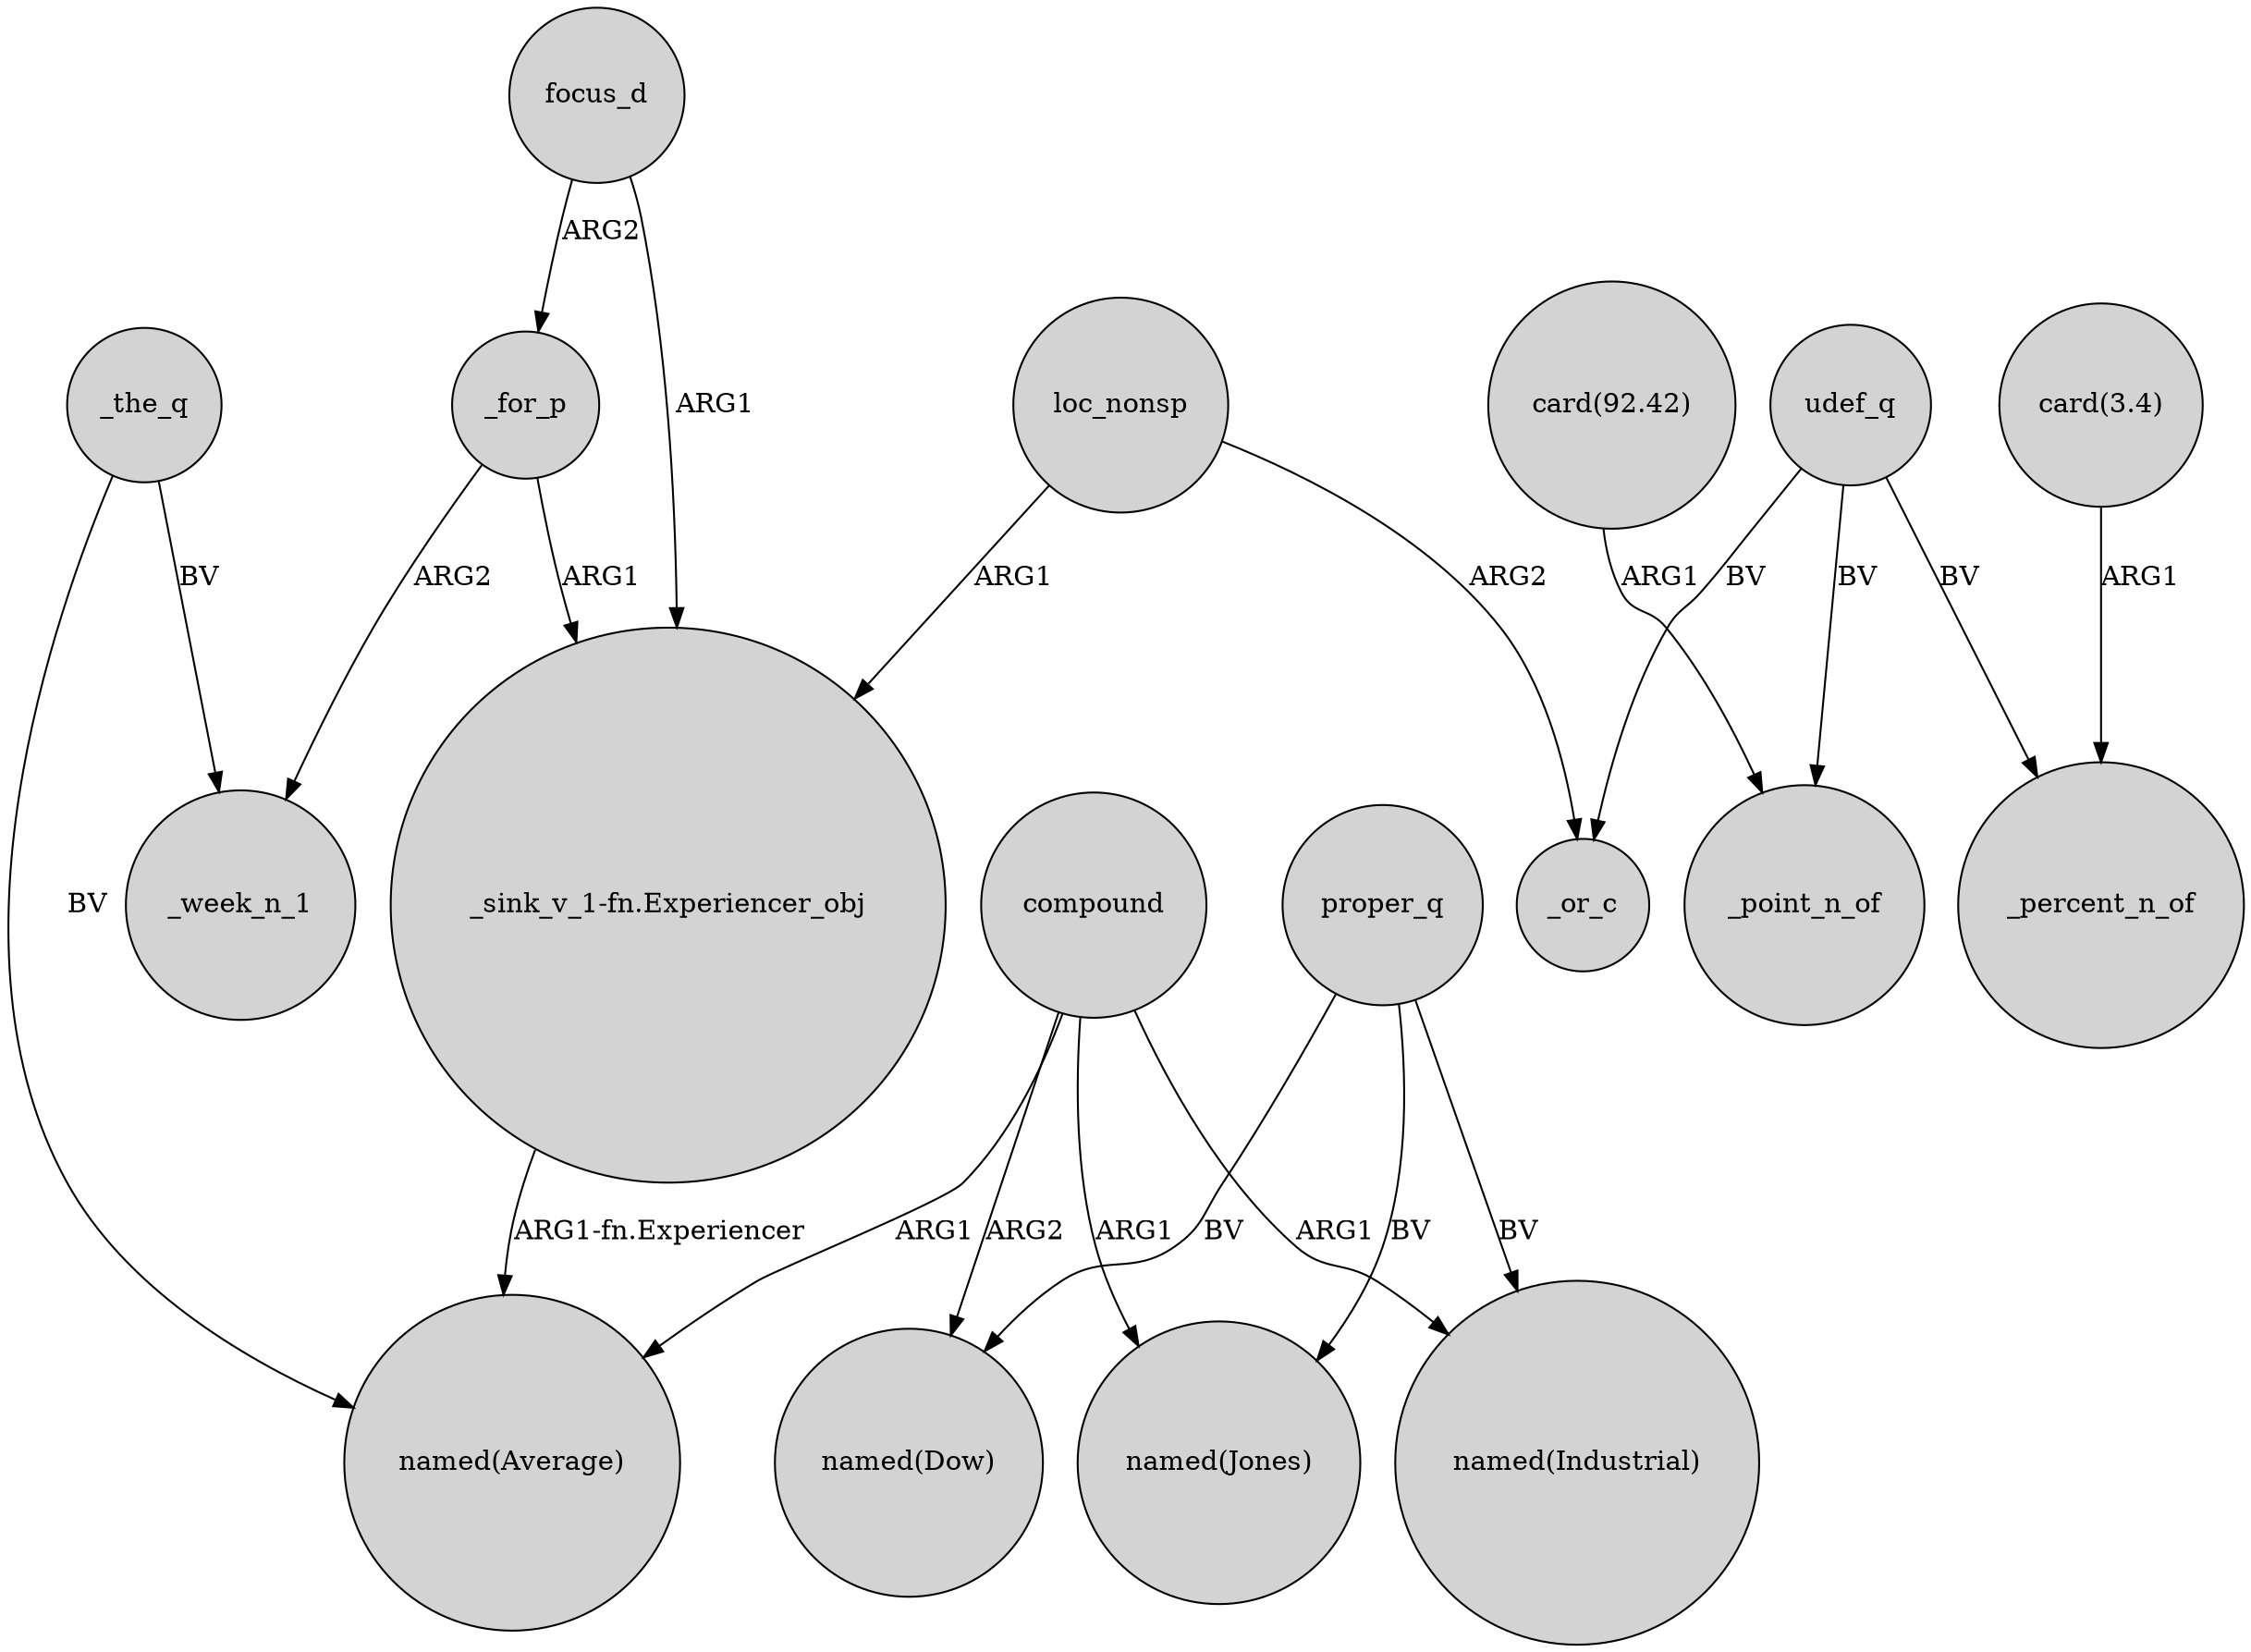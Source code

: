 digraph {
	node [shape=circle style=filled]
	_the_q -> _week_n_1 [label=BV]
	compound -> "named(Jones)" [label=ARG1]
	focus_d -> "_sink_v_1-fn.Experiencer_obj" [label=ARG1]
	"_sink_v_1-fn.Experiencer_obj" -> "named(Average)" [label="ARG1-fn.Experiencer"]
	"card(92.42)" -> _point_n_of [label=ARG1]
	udef_q -> _or_c [label=BV]
	proper_q -> "named(Industrial)" [label=BV]
	udef_q -> _percent_n_of [label=BV]
	_the_q -> "named(Average)" [label=BV]
	proper_q -> "named(Jones)" [label=BV]
	proper_q -> "named(Dow)" [label=BV]
	compound -> "named(Industrial)" [label=ARG1]
	compound -> "named(Average)" [label=ARG1]
	compound -> "named(Dow)" [label=ARG2]
	"card(3.4)" -> _percent_n_of [label=ARG1]
	_for_p -> _week_n_1 [label=ARG2]
	_for_p -> "_sink_v_1-fn.Experiencer_obj" [label=ARG1]
	loc_nonsp -> "_sink_v_1-fn.Experiencer_obj" [label=ARG1]
	focus_d -> _for_p [label=ARG2]
	udef_q -> _point_n_of [label=BV]
	loc_nonsp -> _or_c [label=ARG2]
}
